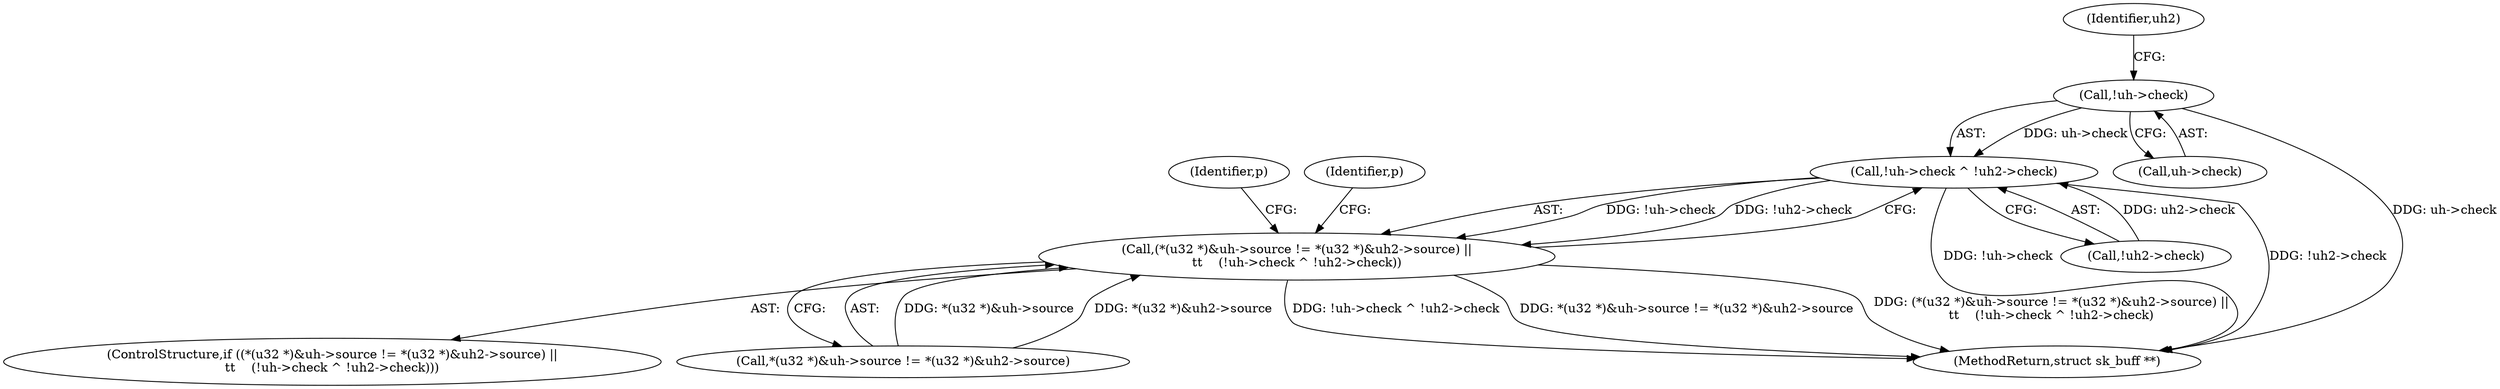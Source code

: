 digraph "0_linux_fac8e0f579695a3ecbc4d3cac369139d7f819971_1@pointer" {
"1000252" [label="(Call,!uh->check)"];
"1000251" [label="(Call,!uh->check ^ !uh2->check)"];
"1000235" [label="(Call,(*(u32 *)&uh->source != *(u32 *)&uh2->source) ||\n\t\t    (!uh->check ^ !uh2->check))"];
"1000256" [label="(Call,!uh2->check)"];
"1000234" [label="(ControlStructure,if ((*(u32 *)&uh->source != *(u32 *)&uh2->source) ||\n\t\t    (!uh->check ^ !uh2->check)))"];
"1000252" [label="(Call,!uh->check)"];
"1000258" [label="(Identifier,uh2)"];
"1000236" [label="(Call,*(u32 *)&uh->source != *(u32 *)&uh2->source)"];
"1000253" [label="(Call,uh->check)"];
"1000251" [label="(Call,!uh->check ^ !uh2->check)"];
"1000235" [label="(Call,(*(u32 *)&uh->source != *(u32 *)&uh2->source) ||\n\t\t    (!uh->check ^ !uh2->check))"];
"1000213" [label="(Identifier,p)"];
"1000306" [label="(MethodReturn,struct sk_buff **)"];
"1000264" [label="(Identifier,p)"];
"1000252" -> "1000251"  [label="AST: "];
"1000252" -> "1000253"  [label="CFG: "];
"1000253" -> "1000252"  [label="AST: "];
"1000258" -> "1000252"  [label="CFG: "];
"1000252" -> "1000306"  [label="DDG: uh->check"];
"1000252" -> "1000251"  [label="DDG: uh->check"];
"1000251" -> "1000235"  [label="AST: "];
"1000251" -> "1000256"  [label="CFG: "];
"1000256" -> "1000251"  [label="AST: "];
"1000235" -> "1000251"  [label="CFG: "];
"1000251" -> "1000306"  [label="DDG: !uh->check"];
"1000251" -> "1000306"  [label="DDG: !uh2->check"];
"1000251" -> "1000235"  [label="DDG: !uh->check"];
"1000251" -> "1000235"  [label="DDG: !uh2->check"];
"1000256" -> "1000251"  [label="DDG: uh2->check"];
"1000235" -> "1000234"  [label="AST: "];
"1000235" -> "1000236"  [label="CFG: "];
"1000236" -> "1000235"  [label="AST: "];
"1000264" -> "1000235"  [label="CFG: "];
"1000213" -> "1000235"  [label="CFG: "];
"1000235" -> "1000306"  [label="DDG: !uh->check ^ !uh2->check"];
"1000235" -> "1000306"  [label="DDG: *(u32 *)&uh->source != *(u32 *)&uh2->source"];
"1000235" -> "1000306"  [label="DDG: (*(u32 *)&uh->source != *(u32 *)&uh2->source) ||\n\t\t    (!uh->check ^ !uh2->check)"];
"1000236" -> "1000235"  [label="DDG: *(u32 *)&uh->source"];
"1000236" -> "1000235"  [label="DDG: *(u32 *)&uh2->source"];
}
